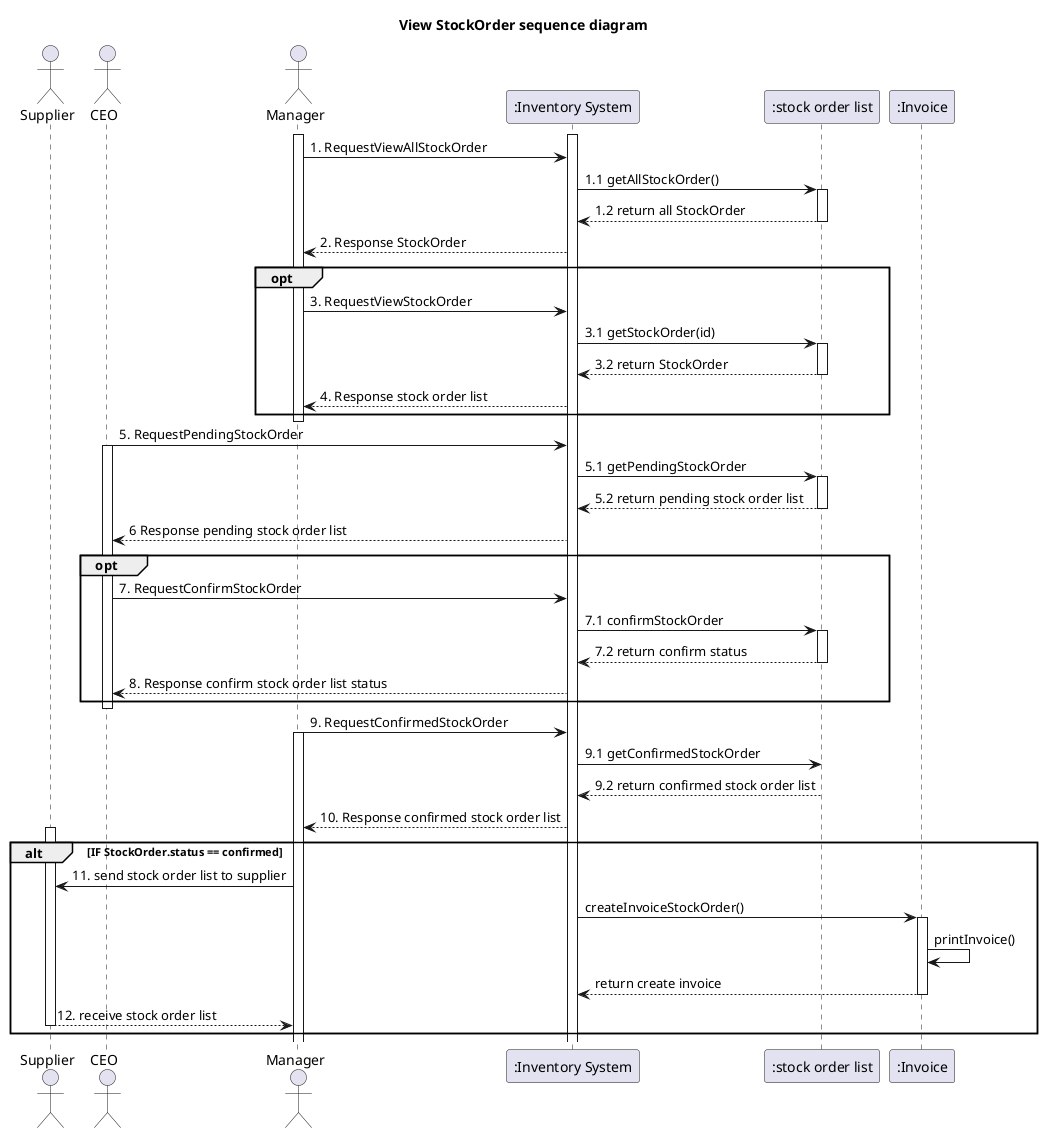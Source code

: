 @startuml
'example
title View StockOrder sequence diagram


actor Supplier as actorSupplier
actor CEO as actorCEO
actor Manager as actorManager
participant ":Inventory System" as InventorySystem
participant ":stock order list" as classStockOrder
participant ":Invoice" as classInvoice
activate actorManager

activate InventorySystem
actorManager -> InventorySystem: 1. RequestViewAllStockOrder

'-------------- START view product ---------------
InventorySystem -> classStockOrder: 1.1 getAllStockOrder()
activate classStockOrder

classStockOrder --> InventorySystem: 1.2 return all StockOrder
deactivate classStockOrder

InventorySystem --> actorManager : 2. Response StockOrder



opt
actorManager -> InventorySystem: 3. RequestViewStockOrder

InventorySystem -> classStockOrder: 3.1 getStockOrder(id)
activate classStockOrder

classStockOrder --> InventorySystem: 3.2 return StockOrder
deactivate classStockOrder


'-------------- END view product ---------------

InventorySystem --> actorManager : 4. Response stock order list


end
deactivate actorManager

actorCEO -> InventorySystem : 5. RequestPendingStockOrder
activate actorCEO


InventorySystem -> classStockOrder : 5.1 getPendingStockOrder
activate classStockOrder

classStockOrder --> InventorySystem : 5.2 return pending stock order list
deactivate classStockOrder

InventorySystem --> actorCEO : 6 Response pending stock order list

opt

actorCEO -> InventorySystem : 7. RequestConfirmStockOrder


InventorySystem -> classStockOrder : 7.1 confirmStockOrder
activate classStockOrder

classStockOrder --> InventorySystem : 7.2 return confirm status
deactivate classStockOrder

InventorySystem --> actorCEO : 8. Response confirm stock order list status

end
deactivate actorCEO

actorManager -> InventorySystem : 9. RequestConfirmedStockOrder
activate actorManager

InventorySystem -> classStockOrder : 9.1 getConfirmedStockOrder
classStockOrder --> InventorySystem : 9.2 return confirmed stock order list

InventorySystem --> actorManager : 10. Response confirmed stock order list

alt IF StockOrder.status == confirmed

activate actorSupplier

actorManager -> actorSupplier : 11. send stock order list to supplier
InventorySystem -> classInvoice : createInvoiceStockOrder()
activate classInvoice
classInvoice -> classInvoice : printInvoice()
classInvoice --> InventorySystem : return create invoice
deactivate classInvoice
actorSupplier --> actorManager : 12. receive stock order list
deactivate actorSupplier

end


@enduml